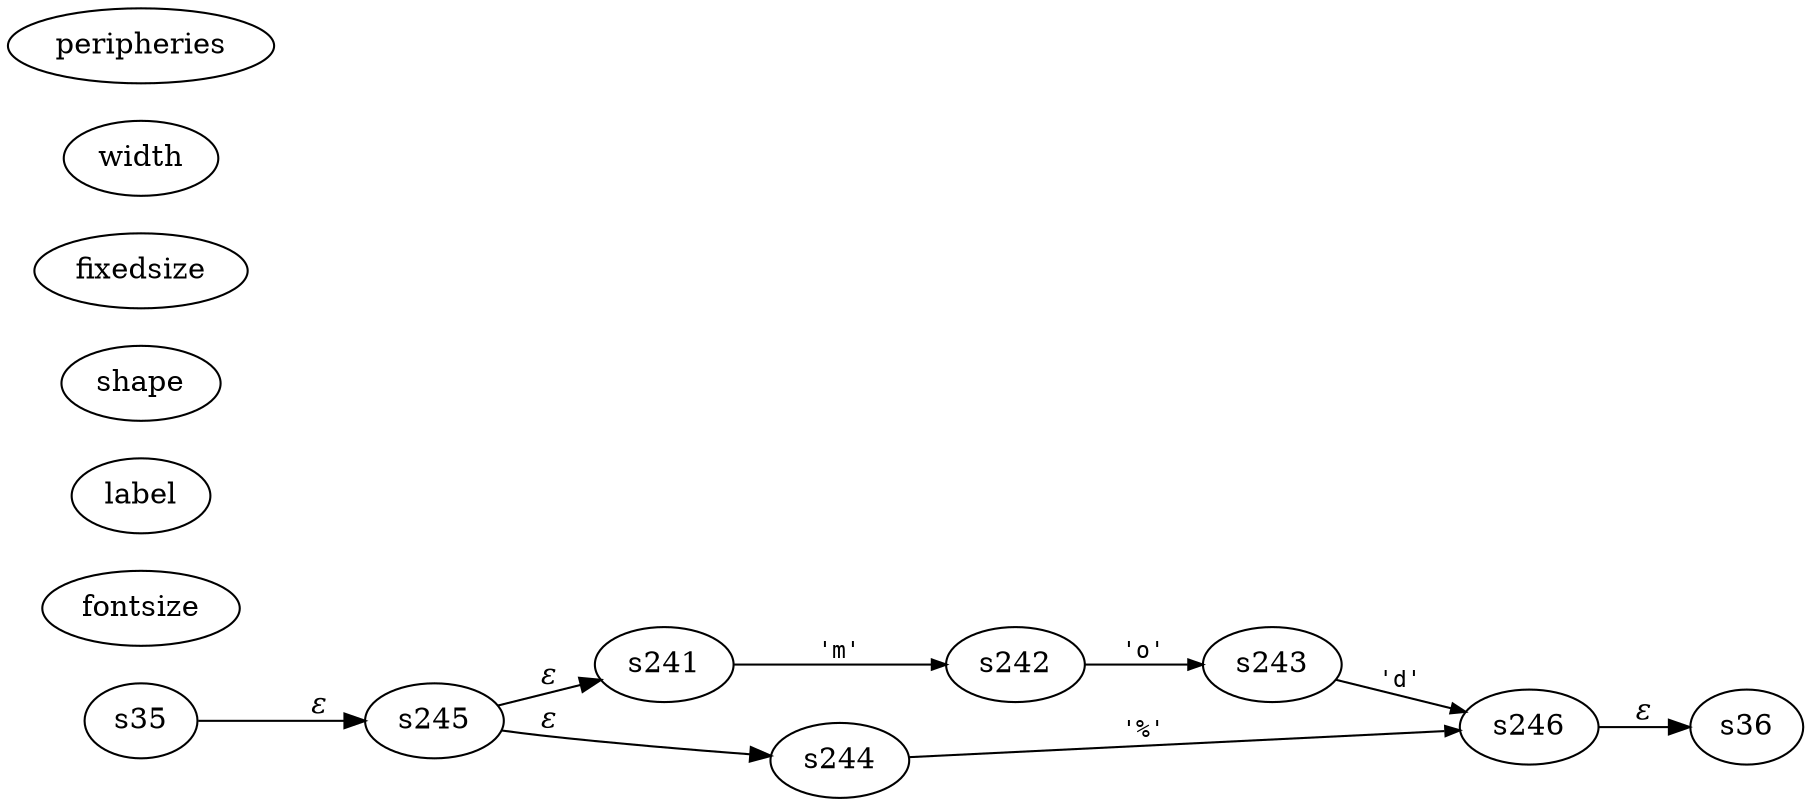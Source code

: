 digraph ATN {
rankdir=LR;
s36{fontsize:11, label:"36", shape:"doublecircle", fixedsize:true, width:.6};
s241{fontsize:11,label:"241", shape:"circle", fixedsize:true, width:.55, peripheries:1};
s242{fontsize:11,label:"242", shape:"circle", fixedsize:true, width:.55, peripheries:1};
s35{fontsize:11,label:"35", shape:"circle", fixedsize:true, width:.55, peripheries:1};
s243{fontsize:11,label:"243", shape:"circle", fixedsize:true, width:.55, peripheries:1};
s244{fontsize:11,label:"244", shape:"circle", fixedsize:true, width:.55, peripheries:1};
s245{fontsize:11,label:"{&rarr;\n245\nd=4|{<p0>|<p1>}}", shape:"record", fixedsize:false, peripheries:1};
s246{fontsize:11,label:"&larr;\n246", shape:"circle", fixedsize:true, width:.55, peripheries:1};
s35 -> s245 [fontname="Times-Italic", label="&epsilon;"];
s245:p0 -> s241 [fontname="Times-Italic", label="&epsilon;"];
s245:p1 -> s244 [fontname="Times-Italic", label="&epsilon;"];
s241 -> s242 [fontsize=11, fontname="Courier", arrowsize=.7, label = "'m'", arrowhead = normal];
s244 -> s246 [fontsize=11, fontname="Courier", arrowsize=.7, label = "'%'", arrowhead = normal];
s242 -> s243 [fontsize=11, fontname="Courier", arrowsize=.7, label = "'o'", arrowhead = normal];
s246 -> s36 [fontname="Times-Italic", label="&epsilon;"];
s243 -> s246 [fontsize=11, fontname="Courier", arrowsize=.7, label = "'d'", arrowhead = normal];
}